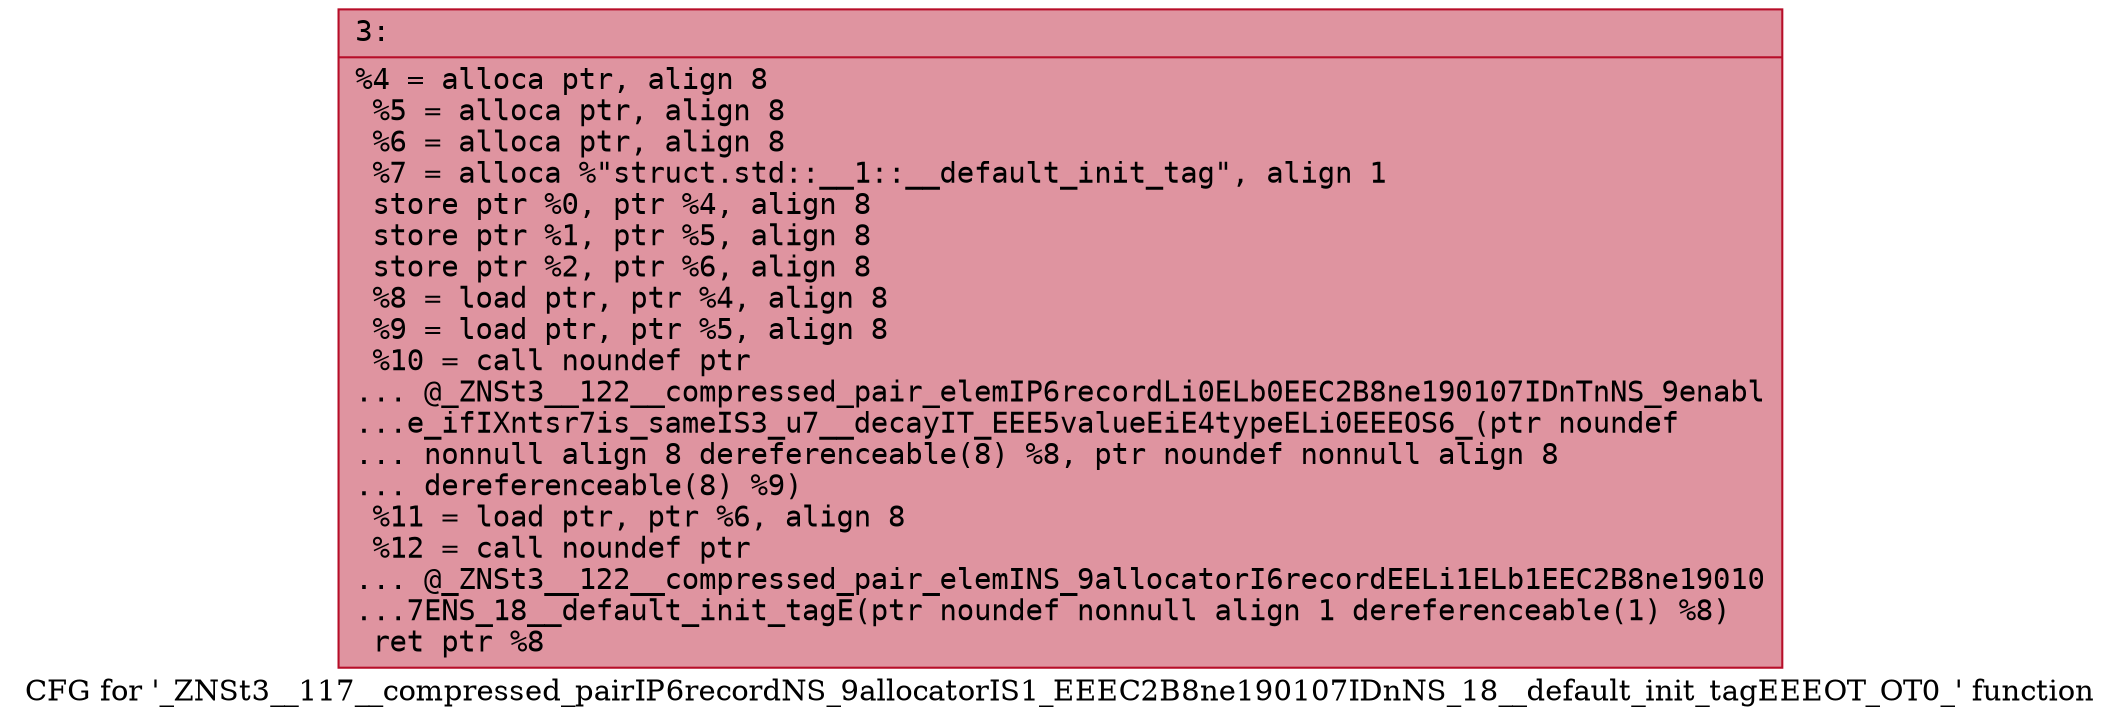 digraph "CFG for '_ZNSt3__117__compressed_pairIP6recordNS_9allocatorIS1_EEEC2B8ne190107IDnNS_18__default_init_tagEEEOT_OT0_' function" {
	label="CFG for '_ZNSt3__117__compressed_pairIP6recordNS_9allocatorIS1_EEEC2B8ne190107IDnNS_18__default_init_tagEEEOT_OT0_' function";

	Node0x60000177e800 [shape=record,color="#b70d28ff", style=filled, fillcolor="#b70d2870" fontname="Courier",label="{3:\l|  %4 = alloca ptr, align 8\l  %5 = alloca ptr, align 8\l  %6 = alloca ptr, align 8\l  %7 = alloca %\"struct.std::__1::__default_init_tag\", align 1\l  store ptr %0, ptr %4, align 8\l  store ptr %1, ptr %5, align 8\l  store ptr %2, ptr %6, align 8\l  %8 = load ptr, ptr %4, align 8\l  %9 = load ptr, ptr %5, align 8\l  %10 = call noundef ptr\l... @_ZNSt3__122__compressed_pair_elemIP6recordLi0ELb0EEC2B8ne190107IDnTnNS_9enabl\l...e_ifIXntsr7is_sameIS3_u7__decayIT_EEE5valueEiE4typeELi0EEEOS6_(ptr noundef\l... nonnull align 8 dereferenceable(8) %8, ptr noundef nonnull align 8\l... dereferenceable(8) %9)\l  %11 = load ptr, ptr %6, align 8\l  %12 = call noundef ptr\l... @_ZNSt3__122__compressed_pair_elemINS_9allocatorI6recordEELi1ELb1EEC2B8ne19010\l...7ENS_18__default_init_tagE(ptr noundef nonnull align 1 dereferenceable(1) %8)\l  ret ptr %8\l}"];
}
